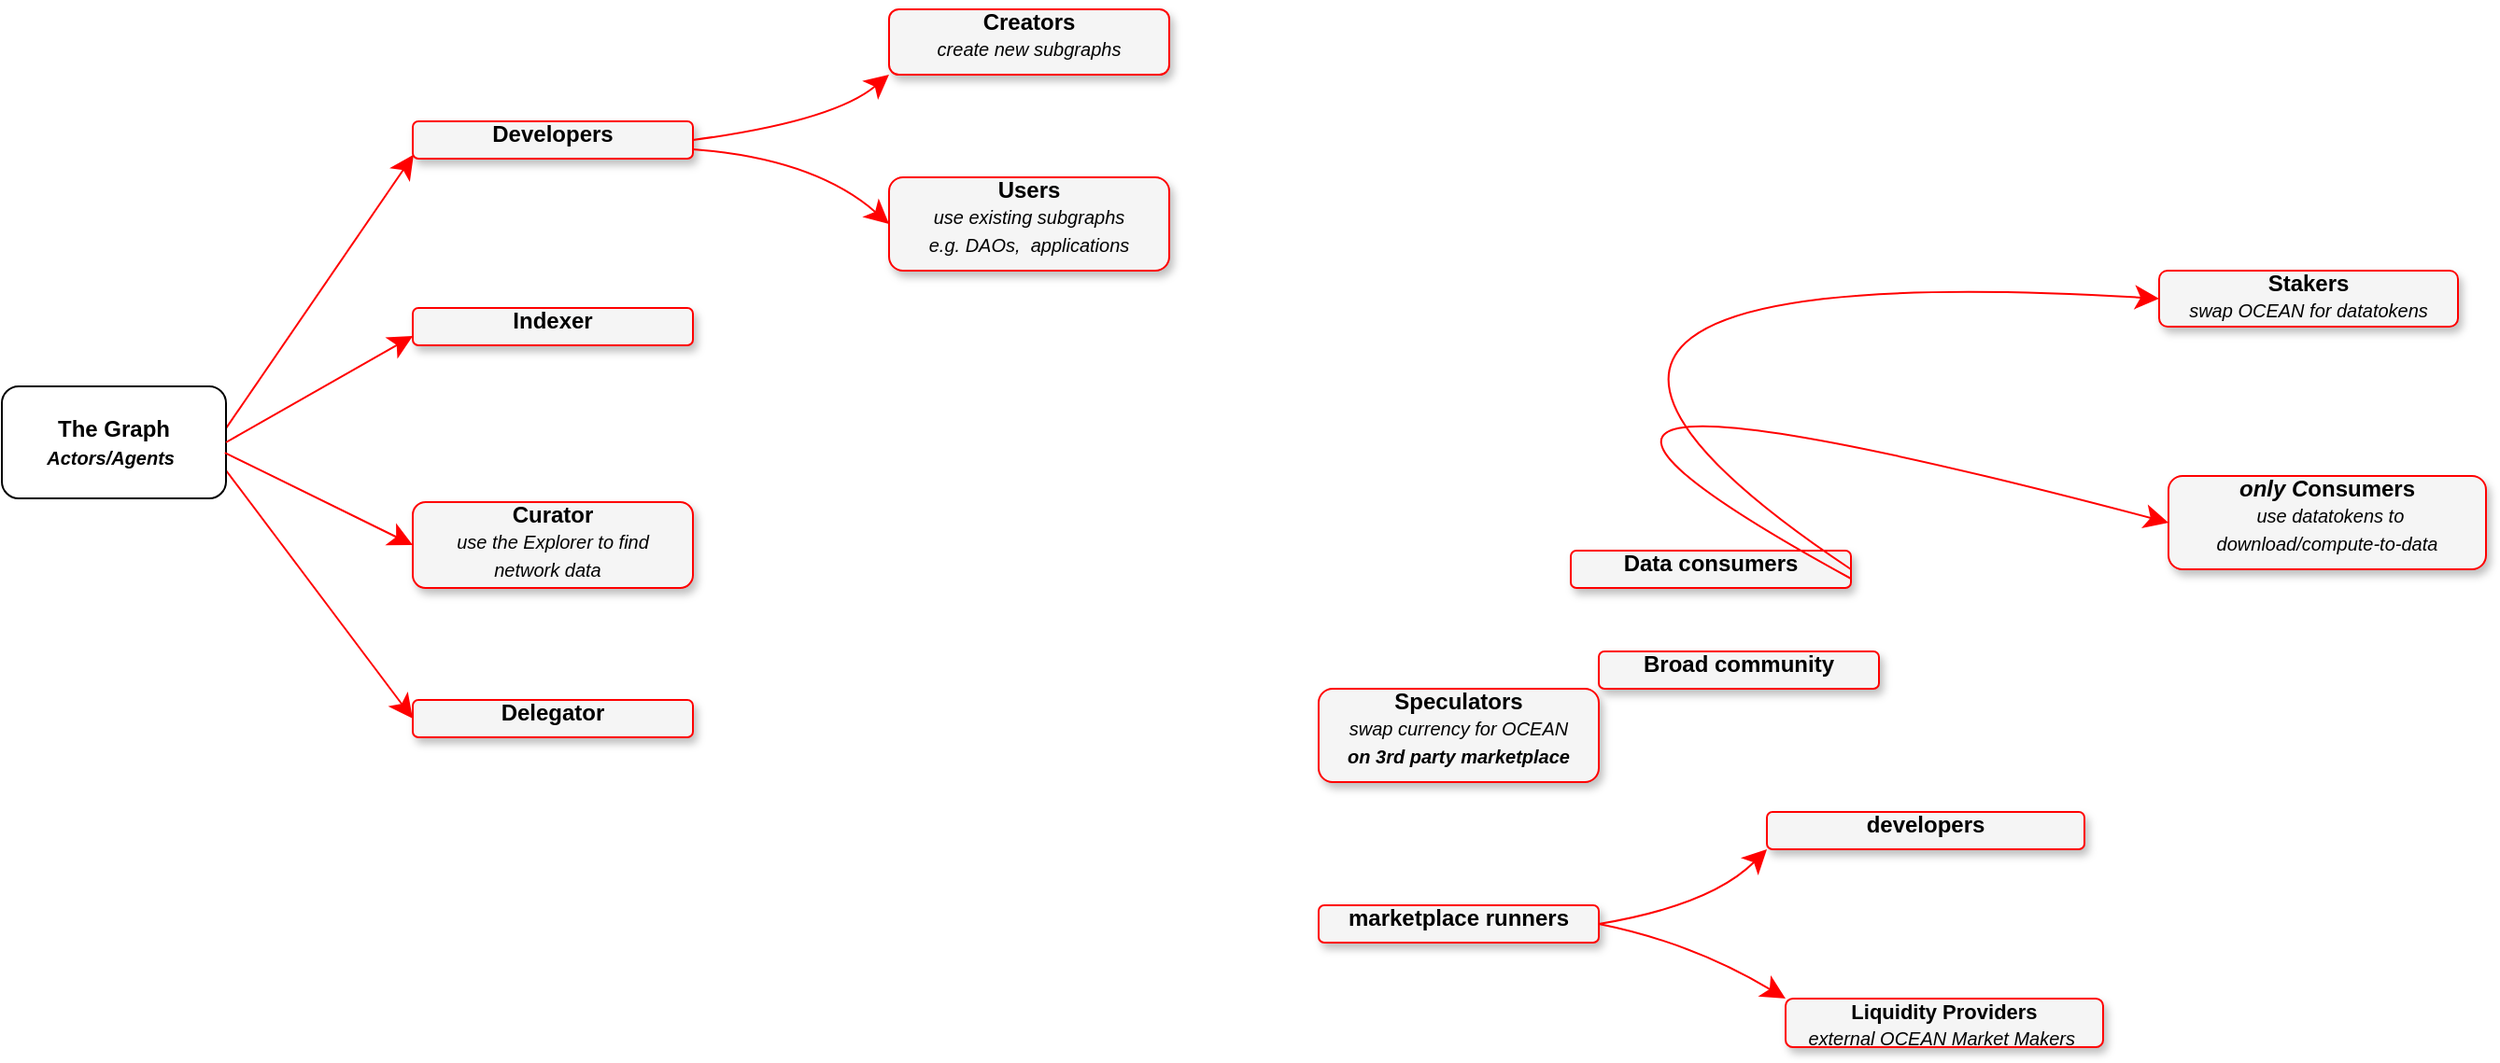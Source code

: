 <mxfile version="20.2.3" type="device"><diagram name="Page-1" id="9c096ad6-e400-ecc8-3e38-643d2caac077"><mxGraphModel dx="716" dy="448" grid="1" gridSize="10" guides="1" tooltips="1" connect="1" arrows="1" fold="1" page="1" pageScale="1.5" pageWidth="1169" pageHeight="826" background="none" math="0" shadow="0"><root><mxCell id="0" style=";html=1;"/><mxCell id="1" style=";html=1;" parent="0"/><mxCell id="3cfceab9cabfe5b9-22" style="edgeStyle=none;curved=1;html=1;startSize=10;endArrow=classic;endFill=1;endSize=10;strokeColor=#FF0000;strokeWidth=1;fontSize=12;entryX=0.003;entryY=0.895;entryDx=0;entryDy=0;entryPerimeter=0;exitX=0.991;exitY=0.401;exitDx=0;exitDy=0;exitPerimeter=0;" parent="1" source="P1b6gLKfulOItII-BDZb-1" target="P1b6gLKfulOItII-BDZb-5" edge="1"><mxGeometry relative="1" as="geometry"><mxPoint x="317" y="436.752" as="sourcePoint"/><mxPoint x="415.6" y="393.46" as="targetPoint"/></mxGeometry></mxCell><mxCell id="3cfceab9cabfe5b9-26" style="edgeStyle=none;curved=1;html=1;startSize=10;endArrow=classic;endFill=1;endSize=10;strokeColor=#FF0000;strokeWidth=1;fontSize=12;exitX=1;exitY=0.75;exitDx=0;exitDy=0;entryX=0;entryY=0.5;entryDx=0;entryDy=0;" parent="1" source="P1b6gLKfulOItII-BDZb-1" target="B1_tod2_eBvuMpI3fD3G-2" edge="1"><mxGeometry relative="1" as="geometry"><mxPoint x="315.359" y="492" as="sourcePoint"/><mxPoint x="415" y="625" as="targetPoint"/></mxGeometry></mxCell><mxCell id="3cfceab9cabfe5b9-6" value="&lt;b&gt;Data consumers&lt;/b&gt;" style="text;html=1;strokeColor=#FF0000;fillColor=#f5f5f5;overflow=fill;rounded=1;shadow=1;fontSize=12;align=center;" parent="1" vertex="1"><mxGeometry x="1035" y="520" width="150" height="20" as="geometry"/></mxCell><mxCell id="3cfceab9cabfe5b9-8" value="&lt;b&gt;Creators&lt;/b&gt;&lt;br&gt;&lt;span style=&quot;font-size: 10px;&quot;&gt;&lt;i&gt;create new subgraphs&lt;/i&gt;&lt;/span&gt;" style="text;html=1;strokeColor=#FF0000;fillColor=#f5f5f5;overflow=fill;rounded=1;shadow=1;fontSize=12;align=center;" parent="1" vertex="1"><mxGeometry x="670" y="230" width="150" height="35" as="geometry"/></mxCell><mxCell id="3cfceab9cabfe5b9-13" value="&lt;b&gt;marketplace runners&lt;/b&gt;" style="text;html=1;strokeColor=#FF0000;fillColor=#f5f5f5;overflow=fill;rounded=1;shadow=1;fontSize=12;align=center;" parent="1" vertex="1"><mxGeometry x="900" y="710" width="150" height="20" as="geometry"/></mxCell><mxCell id="P1b6gLKfulOItII-BDZb-1" value="&lt;b&gt;The Graph&lt;br&gt;&lt;i&gt;&lt;font style=&quot;font-size: 10px;&quot;&gt;Actors/Agents&lt;/font&gt;&lt;/i&gt;&amp;nbsp;&lt;/b&gt;" style="rounded=1;whiteSpace=wrap;html=1;" parent="1" vertex="1"><mxGeometry x="195" y="432" width="120" height="60" as="geometry"/></mxCell><mxCell id="P1b6gLKfulOItII-BDZb-5" value="&lt;blockquote style=&quot;margin: 0 0 0 40px; border: none; padding: 0px;&quot;&gt;&lt;/blockquote&gt;&lt;b&gt;Developers&lt;/b&gt;&lt;i style=&quot;font-size: 10px;&quot;&gt;&lt;br&gt;&lt;/i&gt;" style="text;html=1;strokeColor=#FF0000;fillColor=#f5f5f5;overflow=fill;rounded=1;shadow=1;fontSize=12;align=center;" parent="1" vertex="1"><mxGeometry x="415" y="290" width="150" height="20" as="geometry"/></mxCell><mxCell id="P1b6gLKfulOItII-BDZb-11" style="edgeStyle=orthogonalEdgeStyle;rounded=1;orthogonalLoop=1;jettySize=auto;html=1;exitX=0.5;exitY=1;exitDx=0;exitDy=0;" parent="1" source="3cfceab9cabfe5b9-6" target="3cfceab9cabfe5b9-6" edge="1"><mxGeometry relative="1" as="geometry"/></mxCell><mxCell id="P1b6gLKfulOItII-BDZb-12" value="&lt;blockquote style=&quot;margin: 0 0 0 40px; border: none; padding: 0px;&quot;&gt;&lt;/blockquote&gt;&lt;b&gt;Broad community&lt;/b&gt;" style="text;html=1;strokeColor=#FF0000;fillColor=#f5f5f5;overflow=fill;rounded=1;shadow=1;fontSize=12;align=center;" parent="1" vertex="1"><mxGeometry x="1050" y="574" width="150" height="20" as="geometry"/></mxCell><mxCell id="P1b6gLKfulOItII-BDZb-14" value="&lt;b&gt;Stakers&lt;br&gt;&lt;/b&gt;&lt;i&gt;&lt;font style=&quot;font-size: 10px;&quot;&gt;swap OCEAN for datatokens&lt;/font&gt;&lt;/i&gt;" style="text;html=1;strokeColor=#FF0000;fillColor=#f5f5f5;overflow=fill;rounded=1;shadow=1;fontSize=12;align=center;verticalAlign=middle;" parent="1" vertex="1"><mxGeometry x="1350" y="370" width="160" height="30" as="geometry"/></mxCell><mxCell id="P1b6gLKfulOItII-BDZb-17" value="&lt;b&gt;&lt;i&gt;only C&lt;/i&gt;onsumers&lt;/b&gt;&lt;br&gt;&amp;nbsp;&lt;font style=&quot;font-size: 10px;&quot;&gt;&lt;i&gt;use datatokens to&lt;/i&gt;&lt;br&gt;&lt;i&gt;download/compute-to-data&lt;/i&gt;&lt;/font&gt;" style="text;html=1;strokeColor=#FF0000;fillColor=#f5f5f5;overflow=fill;rounded=1;shadow=1;fontSize=12;align=center;" parent="1" vertex="1"><mxGeometry x="1355" y="480" width="170" height="50" as="geometry"/></mxCell><mxCell id="CGGhIp-4mPEARs5nGDx0-2" style="edgeStyle=none;curved=1;html=1;startSize=10;endArrow=classic;endFill=1;endSize=10;strokeColor=#FF0000;strokeWidth=1;fontSize=12;entryX=0;entryY=0.5;entryDx=0;entryDy=0;exitX=1;exitY=0.5;exitDx=0;exitDy=0;" parent="1" source="3cfceab9cabfe5b9-6" target="P1b6gLKfulOItII-BDZb-14" edge="1"><mxGeometry relative="1" as="geometry"><mxPoint x="790.0" y="260.002" as="sourcePoint"/><Array as="points"><mxPoint x="930" y="360"/></Array><mxPoint x="954.55" y="203.87" as="targetPoint"/></mxGeometry></mxCell><mxCell id="CGGhIp-4mPEARs5nGDx0-3" style="edgeStyle=none;curved=1;html=1;startSize=10;endArrow=classic;endFill=1;endSize=10;strokeColor=#FF0000;strokeWidth=1;fontSize=12;entryX=0;entryY=0.5;entryDx=0;entryDy=0;exitX=1;exitY=0.75;exitDx=0;exitDy=0;" parent="1" source="3cfceab9cabfe5b9-6" target="P1b6gLKfulOItII-BDZb-17" edge="1"><mxGeometry relative="1" as="geometry"><mxPoint x="759.72" y="360.002" as="sourcePoint"/><Array as="points"><mxPoint x="920" y="390"/></Array><mxPoint x="924.27" y="303.87" as="targetPoint"/></mxGeometry></mxCell><mxCell id="CGGhIp-4mPEARs5nGDx0-4" value="&lt;blockquote style=&quot;margin: 0 0 0 40px; border: none; padding: 0px;&quot;&gt;&lt;/blockquote&gt;&lt;b&gt;Speculators&lt;/b&gt;&lt;br&gt;&lt;i&gt;&lt;font style=&quot;font-size: 10px;&quot;&gt;swap currency for OCEAN&lt;/font&gt;&lt;br&gt;&lt;b&gt;&lt;font style=&quot;font-size: 10px;&quot;&gt;on 3rd party marketplace&lt;/font&gt;&lt;/b&gt;&lt;br&gt;&lt;/i&gt;" style="text;html=1;strokeColor=#FF0000;fillColor=#f5f5f5;overflow=fill;rounded=1;shadow=1;fontSize=12;align=center;" parent="1" vertex="1"><mxGeometry x="900" y="594" width="150" height="50" as="geometry"/></mxCell><mxCell id="CGGhIp-4mPEARs5nGDx0-9" value="&lt;b&gt;developers&lt;/b&gt;" style="text;html=1;strokeColor=#FF0000;fillColor=#f5f5f5;overflow=fill;rounded=1;shadow=1;fontSize=12;align=center;" parent="1" vertex="1"><mxGeometry x="1140" y="660" width="170" height="20" as="geometry"/></mxCell><mxCell id="CGGhIp-4mPEARs5nGDx0-11" value="&lt;b style=&quot;font-size: 11px;&quot;&gt;Liquidity Providers&lt;br&gt;&lt;/b&gt;&lt;font size=&quot;1&quot;&gt;&lt;i&gt;external OCEAN Market Makers&amp;nbsp;&lt;/i&gt;&lt;/font&gt;&lt;br&gt;&amp;nbsp;" style="text;html=1;strokeColor=#FF0000;fillColor=#f5f5f5;overflow=fill;rounded=1;shadow=1;fontSize=12;align=center;" parent="1" vertex="1"><mxGeometry x="1150" y="760" width="170" height="26" as="geometry"/></mxCell><mxCell id="CGGhIp-4mPEARs5nGDx0-12" style="edgeStyle=none;curved=1;html=1;startSize=10;endArrow=classic;endFill=1;endSize=10;strokeColor=#FF0000;strokeWidth=1;fontSize=12;exitX=1;exitY=0.5;exitDx=0;exitDy=0;entryX=0;entryY=0;entryDx=0;entryDy=0;" parent="1" source="3cfceab9cabfe5b9-13" target="CGGhIp-4mPEARs5nGDx0-11" edge="1"><mxGeometry relative="1" as="geometry"><mxPoint x="1050" y="649.0" as="sourcePoint"/><Array as="points"><mxPoint x="1100" y="730"/></Array><mxPoint x="1120" y="680" as="targetPoint"/></mxGeometry></mxCell><mxCell id="CGGhIp-4mPEARs5nGDx0-13" style="edgeStyle=none;curved=1;html=1;startSize=10;endArrow=classic;endFill=1;endSize=10;strokeColor=#FF0000;strokeWidth=1;fontSize=12;exitX=1;exitY=0.5;exitDx=0;exitDy=0;entryX=0;entryY=1;entryDx=0;entryDy=0;" parent="1" source="3cfceab9cabfe5b9-13" target="CGGhIp-4mPEARs5nGDx0-9" edge="1"><mxGeometry relative="1" as="geometry"><mxPoint x="1050" y="648" as="sourcePoint"/><Array as="points"><mxPoint x="1110" y="710"/></Array><mxPoint x="1120" y="620" as="targetPoint"/></mxGeometry></mxCell><mxCell id="B1_tod2_eBvuMpI3fD3G-1" value="&lt;blockquote style=&quot;margin: 0 0 0 40px; border: none; padding: 0px;&quot;&gt;&lt;/blockquote&gt;&lt;b&gt;Indexer&lt;/b&gt;&lt;i style=&quot;font-size: 10px;&quot;&gt;&lt;br&gt;&lt;/i&gt;" style="text;html=1;strokeColor=#FF0000;fillColor=#f5f5f5;overflow=fill;rounded=1;shadow=1;fontSize=12;align=center;" vertex="1" parent="1"><mxGeometry x="415" y="390" width="150" height="20" as="geometry"/></mxCell><mxCell id="B1_tod2_eBvuMpI3fD3G-2" value="&lt;blockquote style=&quot;margin: 0 0 0 40px; border: none; padding: 0px;&quot;&gt;&lt;/blockquote&gt;&lt;b&gt;Delegator&lt;br&gt;&lt;/b&gt;&lt;i style=&quot;font-size: 10px;&quot;&gt;&lt;br&gt;&lt;/i&gt;" style="text;html=1;strokeColor=#FF0000;fillColor=#f5f5f5;overflow=fill;rounded=1;shadow=1;fontSize=12;align=center;" vertex="1" parent="1"><mxGeometry x="415" y="600" width="150" height="20" as="geometry"/></mxCell><mxCell id="B1_tod2_eBvuMpI3fD3G-3" value="&lt;blockquote style=&quot;margin: 0 0 0 40px; border: none; padding: 0px;&quot;&gt;&lt;/blockquote&gt;&lt;b&gt;Curator&lt;br&gt;&lt;/b&gt;&lt;i style=&quot;font-size: 10px;&quot;&gt;use the Explorer to find &lt;br&gt;network data&amp;nbsp;&amp;nbsp;&lt;br&gt;&lt;/i&gt;" style="text;html=1;strokeColor=#FF0000;fillColor=#f5f5f5;overflow=fill;rounded=1;shadow=1;fontSize=12;align=center;" vertex="1" parent="1"><mxGeometry x="415" y="494" width="150" height="46" as="geometry"/></mxCell><mxCell id="B1_tod2_eBvuMpI3fD3G-4" style="edgeStyle=none;curved=1;html=1;startSize=10;endArrow=classic;endFill=1;endSize=10;strokeColor=#FF0000;strokeWidth=1;fontSize=12;exitX=0.995;exitY=0.592;exitDx=0;exitDy=0;entryX=0;entryY=0.5;entryDx=0;entryDy=0;exitPerimeter=0;" edge="1" parent="1" source="P1b6gLKfulOItII-BDZb-1" target="B1_tod2_eBvuMpI3fD3G-3"><mxGeometry relative="1" as="geometry"><mxPoint x="325" y="460" as="sourcePoint"/><mxPoint x="425" y="543" as="targetPoint"/></mxGeometry></mxCell><mxCell id="B1_tod2_eBvuMpI3fD3G-5" style="edgeStyle=none;curved=1;html=1;startSize=10;endArrow=classic;endFill=1;endSize=10;strokeColor=#FF0000;strokeWidth=1;fontSize=12;exitX=1;exitY=0.5;exitDx=0;exitDy=0;entryX=0;entryY=0.75;entryDx=0;entryDy=0;" edge="1" parent="1" source="P1b6gLKfulOItII-BDZb-1" target="B1_tod2_eBvuMpI3fD3G-1"><mxGeometry relative="1" as="geometry"><mxPoint x="340" y="450" as="sourcePoint"/><mxPoint x="440" y="533" as="targetPoint"/></mxGeometry></mxCell><mxCell id="B1_tod2_eBvuMpI3fD3G-6" style="edgeStyle=none;curved=1;html=1;startSize=10;endArrow=classic;endFill=1;endSize=10;strokeColor=#FF0000;strokeWidth=1;fontSize=12;entryX=0;entryY=1;entryDx=0;entryDy=0;exitX=1;exitY=0.5;exitDx=0;exitDy=0;" edge="1" parent="1" source="P1b6gLKfulOItII-BDZb-5" target="3cfceab9cabfe5b9-8"><mxGeometry relative="1" as="geometry"><mxPoint x="580" y="305" as="sourcePoint"/><Array as="points"><mxPoint x="640" y="290"/></Array><mxPoint x="720" y="240" as="targetPoint"/></mxGeometry></mxCell><mxCell id="B1_tod2_eBvuMpI3fD3G-7" style="edgeStyle=none;curved=1;html=1;startSize=10;endArrow=classic;endFill=1;endSize=10;strokeColor=#FF0000;strokeWidth=1;fontSize=12;exitX=1;exitY=0.75;exitDx=0;exitDy=0;entryX=0;entryY=0.5;entryDx=0;entryDy=0;" edge="1" parent="1" source="P1b6gLKfulOItII-BDZb-5" target="B1_tod2_eBvuMpI3fD3G-8"><mxGeometry relative="1" as="geometry"><mxPoint x="580" y="320" as="sourcePoint"/><Array as="points"><mxPoint x="630" y="310"/></Array><mxPoint x="680" y="360" as="targetPoint"/></mxGeometry></mxCell><mxCell id="B1_tod2_eBvuMpI3fD3G-8" value="&lt;b&gt;Users&lt;/b&gt;&lt;br&gt;&lt;span style=&quot;font-size: 10px;&quot;&gt;&lt;i&gt;use existing subgraphs&lt;br&gt;e.g. DAOs,&amp;nbsp; applications&lt;br&gt;&lt;/i&gt;&lt;/span&gt;" style="text;html=1;strokeColor=#FF0000;fillColor=#f5f5f5;overflow=fill;rounded=1;shadow=1;fontSize=12;align=center;" vertex="1" parent="1"><mxGeometry x="670" y="320" width="150" height="50" as="geometry"/></mxCell></root></mxGraphModel></diagram></mxfile>